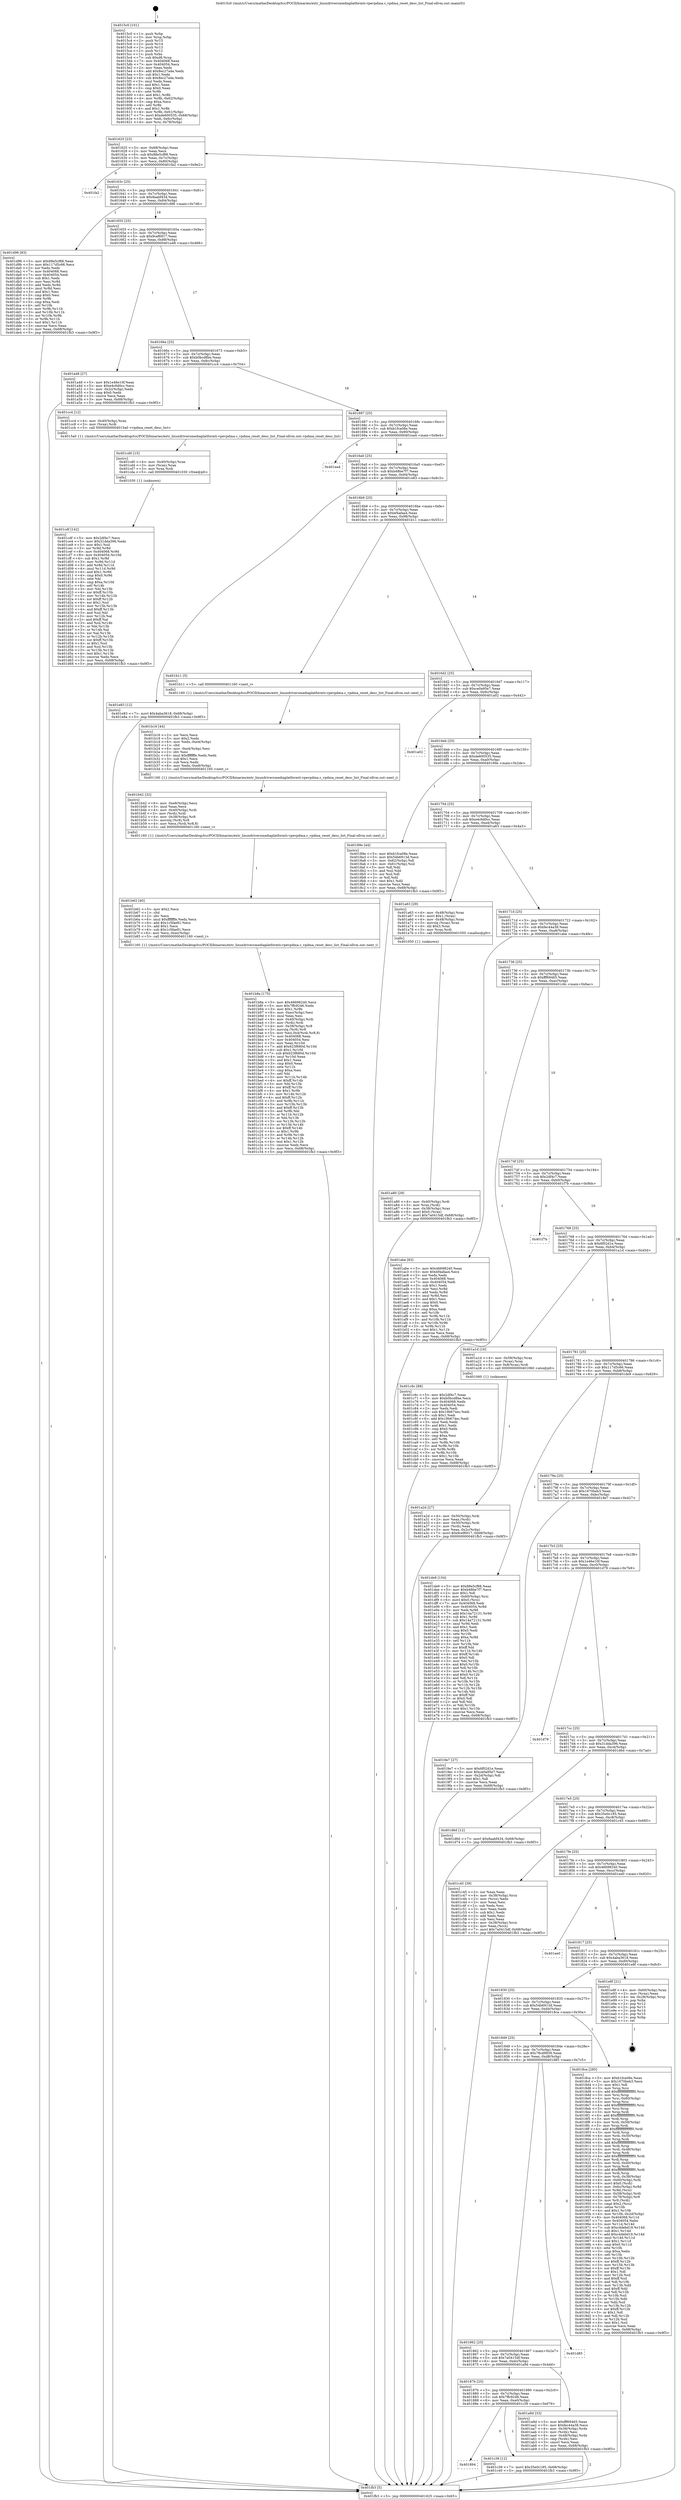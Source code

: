 digraph "0x4015c0" {
  label = "0x4015c0 (/mnt/c/Users/mathe/Desktop/tcc/POCII/binaries/extr_linuxdriversmediaplatformti-vpevpdma.c_vpdma_reset_desc_list_Final-ollvm.out::main(0))"
  labelloc = "t"
  node[shape=record]

  Entry [label="",width=0.3,height=0.3,shape=circle,fillcolor=black,style=filled]
  "0x401625" [label="{
     0x401625 [23]\l
     | [instrs]\l
     &nbsp;&nbsp;0x401625 \<+3\>: mov -0x68(%rbp),%eax\l
     &nbsp;&nbsp;0x401628 \<+2\>: mov %eax,%ecx\l
     &nbsp;&nbsp;0x40162a \<+6\>: sub $0x88e5cf88,%ecx\l
     &nbsp;&nbsp;0x401630 \<+3\>: mov %eax,-0x7c(%rbp)\l
     &nbsp;&nbsp;0x401633 \<+3\>: mov %ecx,-0x80(%rbp)\l
     &nbsp;&nbsp;0x401636 \<+6\>: je 0000000000401fa2 \<main+0x9e2\>\l
  }"]
  "0x401fa2" [label="{
     0x401fa2\l
  }", style=dashed]
  "0x40163c" [label="{
     0x40163c [25]\l
     | [instrs]\l
     &nbsp;&nbsp;0x40163c \<+5\>: jmp 0000000000401641 \<main+0x81\>\l
     &nbsp;&nbsp;0x401641 \<+3\>: mov -0x7c(%rbp),%eax\l
     &nbsp;&nbsp;0x401644 \<+5\>: sub $0x8aabf434,%eax\l
     &nbsp;&nbsp;0x401649 \<+6\>: mov %eax,-0x84(%rbp)\l
     &nbsp;&nbsp;0x40164f \<+6\>: je 0000000000401d96 \<main+0x7d6\>\l
  }"]
  Exit [label="",width=0.3,height=0.3,shape=circle,fillcolor=black,style=filled,peripheries=2]
  "0x401d96" [label="{
     0x401d96 [83]\l
     | [instrs]\l
     &nbsp;&nbsp;0x401d96 \<+5\>: mov $0x88e5cf88,%eax\l
     &nbsp;&nbsp;0x401d9b \<+5\>: mov $0x117d5c66,%ecx\l
     &nbsp;&nbsp;0x401da0 \<+2\>: xor %edx,%edx\l
     &nbsp;&nbsp;0x401da2 \<+7\>: mov 0x404068,%esi\l
     &nbsp;&nbsp;0x401da9 \<+7\>: mov 0x404054,%edi\l
     &nbsp;&nbsp;0x401db0 \<+3\>: sub $0x1,%edx\l
     &nbsp;&nbsp;0x401db3 \<+3\>: mov %esi,%r8d\l
     &nbsp;&nbsp;0x401db6 \<+3\>: add %edx,%r8d\l
     &nbsp;&nbsp;0x401db9 \<+4\>: imul %r8d,%esi\l
     &nbsp;&nbsp;0x401dbd \<+3\>: and $0x1,%esi\l
     &nbsp;&nbsp;0x401dc0 \<+3\>: cmp $0x0,%esi\l
     &nbsp;&nbsp;0x401dc3 \<+4\>: sete %r9b\l
     &nbsp;&nbsp;0x401dc7 \<+3\>: cmp $0xa,%edi\l
     &nbsp;&nbsp;0x401dca \<+4\>: setl %r10b\l
     &nbsp;&nbsp;0x401dce \<+3\>: mov %r9b,%r11b\l
     &nbsp;&nbsp;0x401dd1 \<+3\>: and %r10b,%r11b\l
     &nbsp;&nbsp;0x401dd4 \<+3\>: xor %r10b,%r9b\l
     &nbsp;&nbsp;0x401dd7 \<+3\>: or %r9b,%r11b\l
     &nbsp;&nbsp;0x401dda \<+4\>: test $0x1,%r11b\l
     &nbsp;&nbsp;0x401dde \<+3\>: cmovne %ecx,%eax\l
     &nbsp;&nbsp;0x401de1 \<+3\>: mov %eax,-0x68(%rbp)\l
     &nbsp;&nbsp;0x401de4 \<+5\>: jmp 0000000000401fb3 \<main+0x9f3\>\l
  }"]
  "0x401655" [label="{
     0x401655 [25]\l
     | [instrs]\l
     &nbsp;&nbsp;0x401655 \<+5\>: jmp 000000000040165a \<main+0x9a\>\l
     &nbsp;&nbsp;0x40165a \<+3\>: mov -0x7c(%rbp),%eax\l
     &nbsp;&nbsp;0x40165d \<+5\>: sub $0x9cef6917,%eax\l
     &nbsp;&nbsp;0x401662 \<+6\>: mov %eax,-0x88(%rbp)\l
     &nbsp;&nbsp;0x401668 \<+6\>: je 0000000000401a48 \<main+0x488\>\l
  }"]
  "0x401cdf" [label="{
     0x401cdf [142]\l
     | [instrs]\l
     &nbsp;&nbsp;0x401cdf \<+5\>: mov $0x2df4c7,%ecx\l
     &nbsp;&nbsp;0x401ce4 \<+5\>: mov $0x31dda396,%edx\l
     &nbsp;&nbsp;0x401ce9 \<+3\>: mov $0x1,%sil\l
     &nbsp;&nbsp;0x401cec \<+3\>: xor %r8d,%r8d\l
     &nbsp;&nbsp;0x401cef \<+8\>: mov 0x404068,%r9d\l
     &nbsp;&nbsp;0x401cf7 \<+8\>: mov 0x404054,%r10d\l
     &nbsp;&nbsp;0x401cff \<+4\>: sub $0x1,%r8d\l
     &nbsp;&nbsp;0x401d03 \<+3\>: mov %r9d,%r11d\l
     &nbsp;&nbsp;0x401d06 \<+3\>: add %r8d,%r11d\l
     &nbsp;&nbsp;0x401d09 \<+4\>: imul %r11d,%r9d\l
     &nbsp;&nbsp;0x401d0d \<+4\>: and $0x1,%r9d\l
     &nbsp;&nbsp;0x401d11 \<+4\>: cmp $0x0,%r9d\l
     &nbsp;&nbsp;0x401d15 \<+3\>: sete %bl\l
     &nbsp;&nbsp;0x401d18 \<+4\>: cmp $0xa,%r10d\l
     &nbsp;&nbsp;0x401d1c \<+4\>: setl %r14b\l
     &nbsp;&nbsp;0x401d20 \<+3\>: mov %bl,%r15b\l
     &nbsp;&nbsp;0x401d23 \<+4\>: xor $0xff,%r15b\l
     &nbsp;&nbsp;0x401d27 \<+3\>: mov %r14b,%r12b\l
     &nbsp;&nbsp;0x401d2a \<+4\>: xor $0xff,%r12b\l
     &nbsp;&nbsp;0x401d2e \<+4\>: xor $0x1,%sil\l
     &nbsp;&nbsp;0x401d32 \<+3\>: mov %r15b,%r13b\l
     &nbsp;&nbsp;0x401d35 \<+4\>: and $0xff,%r13b\l
     &nbsp;&nbsp;0x401d39 \<+3\>: and %sil,%bl\l
     &nbsp;&nbsp;0x401d3c \<+3\>: mov %r12b,%al\l
     &nbsp;&nbsp;0x401d3f \<+2\>: and $0xff,%al\l
     &nbsp;&nbsp;0x401d41 \<+3\>: and %sil,%r14b\l
     &nbsp;&nbsp;0x401d44 \<+3\>: or %bl,%r13b\l
     &nbsp;&nbsp;0x401d47 \<+3\>: or %r14b,%al\l
     &nbsp;&nbsp;0x401d4a \<+3\>: xor %al,%r13b\l
     &nbsp;&nbsp;0x401d4d \<+3\>: or %r12b,%r15b\l
     &nbsp;&nbsp;0x401d50 \<+4\>: xor $0xff,%r15b\l
     &nbsp;&nbsp;0x401d54 \<+4\>: or $0x1,%sil\l
     &nbsp;&nbsp;0x401d58 \<+3\>: and %sil,%r15b\l
     &nbsp;&nbsp;0x401d5b \<+3\>: or %r15b,%r13b\l
     &nbsp;&nbsp;0x401d5e \<+4\>: test $0x1,%r13b\l
     &nbsp;&nbsp;0x401d62 \<+3\>: cmovne %edx,%ecx\l
     &nbsp;&nbsp;0x401d65 \<+3\>: mov %ecx,-0x68(%rbp)\l
     &nbsp;&nbsp;0x401d68 \<+5\>: jmp 0000000000401fb3 \<main+0x9f3\>\l
  }"]
  "0x401a48" [label="{
     0x401a48 [27]\l
     | [instrs]\l
     &nbsp;&nbsp;0x401a48 \<+5\>: mov $0x1e46e10f,%eax\l
     &nbsp;&nbsp;0x401a4d \<+5\>: mov $0xe4c6d0cc,%ecx\l
     &nbsp;&nbsp;0x401a52 \<+3\>: mov -0x2c(%rbp),%edx\l
     &nbsp;&nbsp;0x401a55 \<+3\>: cmp $0x0,%edx\l
     &nbsp;&nbsp;0x401a58 \<+3\>: cmove %ecx,%eax\l
     &nbsp;&nbsp;0x401a5b \<+3\>: mov %eax,-0x68(%rbp)\l
     &nbsp;&nbsp;0x401a5e \<+5\>: jmp 0000000000401fb3 \<main+0x9f3\>\l
  }"]
  "0x40166e" [label="{
     0x40166e [25]\l
     | [instrs]\l
     &nbsp;&nbsp;0x40166e \<+5\>: jmp 0000000000401673 \<main+0xb3\>\l
     &nbsp;&nbsp;0x401673 \<+3\>: mov -0x7c(%rbp),%eax\l
     &nbsp;&nbsp;0x401676 \<+5\>: sub $0xb0bcd8be,%eax\l
     &nbsp;&nbsp;0x40167b \<+6\>: mov %eax,-0x8c(%rbp)\l
     &nbsp;&nbsp;0x401681 \<+6\>: je 0000000000401cc4 \<main+0x704\>\l
  }"]
  "0x401cd0" [label="{
     0x401cd0 [15]\l
     | [instrs]\l
     &nbsp;&nbsp;0x401cd0 \<+4\>: mov -0x40(%rbp),%rax\l
     &nbsp;&nbsp;0x401cd4 \<+3\>: mov (%rax),%rax\l
     &nbsp;&nbsp;0x401cd7 \<+3\>: mov %rax,%rdi\l
     &nbsp;&nbsp;0x401cda \<+5\>: call 0000000000401030 \<free@plt\>\l
     | [calls]\l
     &nbsp;&nbsp;0x401030 \{1\} (unknown)\l
  }"]
  "0x401cc4" [label="{
     0x401cc4 [12]\l
     | [instrs]\l
     &nbsp;&nbsp;0x401cc4 \<+4\>: mov -0x40(%rbp),%rax\l
     &nbsp;&nbsp;0x401cc8 \<+3\>: mov (%rax),%rdi\l
     &nbsp;&nbsp;0x401ccb \<+5\>: call 00000000004015a0 \<vpdma_reset_desc_list\>\l
     | [calls]\l
     &nbsp;&nbsp;0x4015a0 \{1\} (/mnt/c/Users/mathe/Desktop/tcc/POCII/binaries/extr_linuxdriversmediaplatformti-vpevpdma.c_vpdma_reset_desc_list_Final-ollvm.out::vpdma_reset_desc_list)\l
  }"]
  "0x401687" [label="{
     0x401687 [25]\l
     | [instrs]\l
     &nbsp;&nbsp;0x401687 \<+5\>: jmp 000000000040168c \<main+0xcc\>\l
     &nbsp;&nbsp;0x40168c \<+3\>: mov -0x7c(%rbp),%eax\l
     &nbsp;&nbsp;0x40168f \<+5\>: sub $0xb1fca08e,%eax\l
     &nbsp;&nbsp;0x401694 \<+6\>: mov %eax,-0x90(%rbp)\l
     &nbsp;&nbsp;0x40169a \<+6\>: je 0000000000401ea4 \<main+0x8e4\>\l
  }"]
  "0x401894" [label="{
     0x401894\l
  }", style=dashed]
  "0x401ea4" [label="{
     0x401ea4\l
  }", style=dashed]
  "0x4016a0" [label="{
     0x4016a0 [25]\l
     | [instrs]\l
     &nbsp;&nbsp;0x4016a0 \<+5\>: jmp 00000000004016a5 \<main+0xe5\>\l
     &nbsp;&nbsp;0x4016a5 \<+3\>: mov -0x7c(%rbp),%eax\l
     &nbsp;&nbsp;0x4016a8 \<+5\>: sub $0xb48be7f7,%eax\l
     &nbsp;&nbsp;0x4016ad \<+6\>: mov %eax,-0x94(%rbp)\l
     &nbsp;&nbsp;0x4016b3 \<+6\>: je 0000000000401e83 \<main+0x8c3\>\l
  }"]
  "0x401c39" [label="{
     0x401c39 [12]\l
     | [instrs]\l
     &nbsp;&nbsp;0x401c39 \<+7\>: movl $0x35e0c185,-0x68(%rbp)\l
     &nbsp;&nbsp;0x401c40 \<+5\>: jmp 0000000000401fb3 \<main+0x9f3\>\l
  }"]
  "0x401e83" [label="{
     0x401e83 [12]\l
     | [instrs]\l
     &nbsp;&nbsp;0x401e83 \<+7\>: movl $0x4aba3618,-0x68(%rbp)\l
     &nbsp;&nbsp;0x401e8a \<+5\>: jmp 0000000000401fb3 \<main+0x9f3\>\l
  }"]
  "0x4016b9" [label="{
     0x4016b9 [25]\l
     | [instrs]\l
     &nbsp;&nbsp;0x4016b9 \<+5\>: jmp 00000000004016be \<main+0xfe\>\l
     &nbsp;&nbsp;0x4016be \<+3\>: mov -0x7c(%rbp),%eax\l
     &nbsp;&nbsp;0x4016c1 \<+5\>: sub $0xbf4afaa4,%eax\l
     &nbsp;&nbsp;0x4016c6 \<+6\>: mov %eax,-0x98(%rbp)\l
     &nbsp;&nbsp;0x4016cc \<+6\>: je 0000000000401b11 \<main+0x551\>\l
  }"]
  "0x401b8a" [label="{
     0x401b8a [175]\l
     | [instrs]\l
     &nbsp;&nbsp;0x401b8a \<+5\>: mov $0x46698240,%ecx\l
     &nbsp;&nbsp;0x401b8f \<+5\>: mov $0x7ffc9246,%edx\l
     &nbsp;&nbsp;0x401b94 \<+3\>: mov $0x1,%r9b\l
     &nbsp;&nbsp;0x401b97 \<+6\>: mov -0xec(%rbp),%esi\l
     &nbsp;&nbsp;0x401b9d \<+3\>: imul %eax,%esi\l
     &nbsp;&nbsp;0x401ba0 \<+4\>: mov -0x40(%rbp),%rdi\l
     &nbsp;&nbsp;0x401ba4 \<+3\>: mov (%rdi),%rdi\l
     &nbsp;&nbsp;0x401ba7 \<+4\>: mov -0x38(%rbp),%r8\l
     &nbsp;&nbsp;0x401bab \<+3\>: movslq (%r8),%r8\l
     &nbsp;&nbsp;0x401bae \<+5\>: mov %esi,0x4(%rdi,%r8,8)\l
     &nbsp;&nbsp;0x401bb3 \<+7\>: mov 0x404068,%eax\l
     &nbsp;&nbsp;0x401bba \<+7\>: mov 0x404054,%esi\l
     &nbsp;&nbsp;0x401bc1 \<+3\>: mov %eax,%r10d\l
     &nbsp;&nbsp;0x401bc4 \<+7\>: add $0x623f680d,%r10d\l
     &nbsp;&nbsp;0x401bcb \<+4\>: sub $0x1,%r10d\l
     &nbsp;&nbsp;0x401bcf \<+7\>: sub $0x623f680d,%r10d\l
     &nbsp;&nbsp;0x401bd6 \<+4\>: imul %r10d,%eax\l
     &nbsp;&nbsp;0x401bda \<+3\>: and $0x1,%eax\l
     &nbsp;&nbsp;0x401bdd \<+3\>: cmp $0x0,%eax\l
     &nbsp;&nbsp;0x401be0 \<+4\>: sete %r11b\l
     &nbsp;&nbsp;0x401be4 \<+3\>: cmp $0xa,%esi\l
     &nbsp;&nbsp;0x401be7 \<+3\>: setl %bl\l
     &nbsp;&nbsp;0x401bea \<+3\>: mov %r11b,%r14b\l
     &nbsp;&nbsp;0x401bed \<+4\>: xor $0xff,%r14b\l
     &nbsp;&nbsp;0x401bf1 \<+3\>: mov %bl,%r15b\l
     &nbsp;&nbsp;0x401bf4 \<+4\>: xor $0xff,%r15b\l
     &nbsp;&nbsp;0x401bf8 \<+4\>: xor $0x1,%r9b\l
     &nbsp;&nbsp;0x401bfc \<+3\>: mov %r14b,%r12b\l
     &nbsp;&nbsp;0x401bff \<+4\>: and $0xff,%r12b\l
     &nbsp;&nbsp;0x401c03 \<+3\>: and %r9b,%r11b\l
     &nbsp;&nbsp;0x401c06 \<+3\>: mov %r15b,%r13b\l
     &nbsp;&nbsp;0x401c09 \<+4\>: and $0xff,%r13b\l
     &nbsp;&nbsp;0x401c0d \<+3\>: and %r9b,%bl\l
     &nbsp;&nbsp;0x401c10 \<+3\>: or %r11b,%r12b\l
     &nbsp;&nbsp;0x401c13 \<+3\>: or %bl,%r13b\l
     &nbsp;&nbsp;0x401c16 \<+3\>: xor %r13b,%r12b\l
     &nbsp;&nbsp;0x401c19 \<+3\>: or %r15b,%r14b\l
     &nbsp;&nbsp;0x401c1c \<+4\>: xor $0xff,%r14b\l
     &nbsp;&nbsp;0x401c20 \<+4\>: or $0x1,%r9b\l
     &nbsp;&nbsp;0x401c24 \<+3\>: and %r9b,%r14b\l
     &nbsp;&nbsp;0x401c27 \<+3\>: or %r14b,%r12b\l
     &nbsp;&nbsp;0x401c2a \<+4\>: test $0x1,%r12b\l
     &nbsp;&nbsp;0x401c2e \<+3\>: cmovne %edx,%ecx\l
     &nbsp;&nbsp;0x401c31 \<+3\>: mov %ecx,-0x68(%rbp)\l
     &nbsp;&nbsp;0x401c34 \<+5\>: jmp 0000000000401fb3 \<main+0x9f3\>\l
  }"]
  "0x401b11" [label="{
     0x401b11 [5]\l
     | [instrs]\l
     &nbsp;&nbsp;0x401b11 \<+5\>: call 0000000000401160 \<next_i\>\l
     | [calls]\l
     &nbsp;&nbsp;0x401160 \{1\} (/mnt/c/Users/mathe/Desktop/tcc/POCII/binaries/extr_linuxdriversmediaplatformti-vpevpdma.c_vpdma_reset_desc_list_Final-ollvm.out::next_i)\l
  }"]
  "0x4016d2" [label="{
     0x4016d2 [25]\l
     | [instrs]\l
     &nbsp;&nbsp;0x4016d2 \<+5\>: jmp 00000000004016d7 \<main+0x117\>\l
     &nbsp;&nbsp;0x4016d7 \<+3\>: mov -0x7c(%rbp),%eax\l
     &nbsp;&nbsp;0x4016da \<+5\>: sub $0xce0a95e7,%eax\l
     &nbsp;&nbsp;0x4016df \<+6\>: mov %eax,-0x9c(%rbp)\l
     &nbsp;&nbsp;0x4016e5 \<+6\>: je 0000000000401a02 \<main+0x442\>\l
  }"]
  "0x401b62" [label="{
     0x401b62 [40]\l
     | [instrs]\l
     &nbsp;&nbsp;0x401b62 \<+5\>: mov $0x2,%ecx\l
     &nbsp;&nbsp;0x401b67 \<+1\>: cltd\l
     &nbsp;&nbsp;0x401b68 \<+2\>: idiv %ecx\l
     &nbsp;&nbsp;0x401b6a \<+6\>: imul $0xfffffffe,%edx,%ecx\l
     &nbsp;&nbsp;0x401b70 \<+6\>: add $0x1c5fae81,%ecx\l
     &nbsp;&nbsp;0x401b76 \<+3\>: add $0x1,%ecx\l
     &nbsp;&nbsp;0x401b79 \<+6\>: sub $0x1c5fae81,%ecx\l
     &nbsp;&nbsp;0x401b7f \<+6\>: mov %ecx,-0xec(%rbp)\l
     &nbsp;&nbsp;0x401b85 \<+5\>: call 0000000000401160 \<next_i\>\l
     | [calls]\l
     &nbsp;&nbsp;0x401160 \{1\} (/mnt/c/Users/mathe/Desktop/tcc/POCII/binaries/extr_linuxdriversmediaplatformti-vpevpdma.c_vpdma_reset_desc_list_Final-ollvm.out::next_i)\l
  }"]
  "0x401a02" [label="{
     0x401a02\l
  }", style=dashed]
  "0x4016eb" [label="{
     0x4016eb [25]\l
     | [instrs]\l
     &nbsp;&nbsp;0x4016eb \<+5\>: jmp 00000000004016f0 \<main+0x130\>\l
     &nbsp;&nbsp;0x4016f0 \<+3\>: mov -0x7c(%rbp),%eax\l
     &nbsp;&nbsp;0x4016f3 \<+5\>: sub $0xde600535,%eax\l
     &nbsp;&nbsp;0x4016f8 \<+6\>: mov %eax,-0xa0(%rbp)\l
     &nbsp;&nbsp;0x4016fe \<+6\>: je 000000000040189e \<main+0x2de\>\l
  }"]
  "0x401b42" [label="{
     0x401b42 [32]\l
     | [instrs]\l
     &nbsp;&nbsp;0x401b42 \<+6\>: mov -0xe8(%rbp),%ecx\l
     &nbsp;&nbsp;0x401b48 \<+3\>: imul %eax,%ecx\l
     &nbsp;&nbsp;0x401b4b \<+4\>: mov -0x40(%rbp),%rdi\l
     &nbsp;&nbsp;0x401b4f \<+3\>: mov (%rdi),%rdi\l
     &nbsp;&nbsp;0x401b52 \<+4\>: mov -0x38(%rbp),%r8\l
     &nbsp;&nbsp;0x401b56 \<+3\>: movslq (%r8),%r8\l
     &nbsp;&nbsp;0x401b59 \<+4\>: mov %ecx,(%rdi,%r8,8)\l
     &nbsp;&nbsp;0x401b5d \<+5\>: call 0000000000401160 \<next_i\>\l
     | [calls]\l
     &nbsp;&nbsp;0x401160 \{1\} (/mnt/c/Users/mathe/Desktop/tcc/POCII/binaries/extr_linuxdriversmediaplatformti-vpevpdma.c_vpdma_reset_desc_list_Final-ollvm.out::next_i)\l
  }"]
  "0x40189e" [label="{
     0x40189e [44]\l
     | [instrs]\l
     &nbsp;&nbsp;0x40189e \<+5\>: mov $0xb1fca08e,%eax\l
     &nbsp;&nbsp;0x4018a3 \<+5\>: mov $0x54b6913d,%ecx\l
     &nbsp;&nbsp;0x4018a8 \<+3\>: mov -0x62(%rbp),%dl\l
     &nbsp;&nbsp;0x4018ab \<+4\>: mov -0x61(%rbp),%sil\l
     &nbsp;&nbsp;0x4018af \<+3\>: mov %dl,%dil\l
     &nbsp;&nbsp;0x4018b2 \<+3\>: and %sil,%dil\l
     &nbsp;&nbsp;0x4018b5 \<+3\>: xor %sil,%dl\l
     &nbsp;&nbsp;0x4018b8 \<+3\>: or %dl,%dil\l
     &nbsp;&nbsp;0x4018bb \<+4\>: test $0x1,%dil\l
     &nbsp;&nbsp;0x4018bf \<+3\>: cmovne %ecx,%eax\l
     &nbsp;&nbsp;0x4018c2 \<+3\>: mov %eax,-0x68(%rbp)\l
     &nbsp;&nbsp;0x4018c5 \<+5\>: jmp 0000000000401fb3 \<main+0x9f3\>\l
  }"]
  "0x401704" [label="{
     0x401704 [25]\l
     | [instrs]\l
     &nbsp;&nbsp;0x401704 \<+5\>: jmp 0000000000401709 \<main+0x149\>\l
     &nbsp;&nbsp;0x401709 \<+3\>: mov -0x7c(%rbp),%eax\l
     &nbsp;&nbsp;0x40170c \<+5\>: sub $0xe4c6d0cc,%eax\l
     &nbsp;&nbsp;0x401711 \<+6\>: mov %eax,-0xa4(%rbp)\l
     &nbsp;&nbsp;0x401717 \<+6\>: je 0000000000401a63 \<main+0x4a3\>\l
  }"]
  "0x401fb3" [label="{
     0x401fb3 [5]\l
     | [instrs]\l
     &nbsp;&nbsp;0x401fb3 \<+5\>: jmp 0000000000401625 \<main+0x65\>\l
  }"]
  "0x4015c0" [label="{
     0x4015c0 [101]\l
     | [instrs]\l
     &nbsp;&nbsp;0x4015c0 \<+1\>: push %rbp\l
     &nbsp;&nbsp;0x4015c1 \<+3\>: mov %rsp,%rbp\l
     &nbsp;&nbsp;0x4015c4 \<+2\>: push %r15\l
     &nbsp;&nbsp;0x4015c6 \<+2\>: push %r14\l
     &nbsp;&nbsp;0x4015c8 \<+2\>: push %r13\l
     &nbsp;&nbsp;0x4015ca \<+2\>: push %r12\l
     &nbsp;&nbsp;0x4015cc \<+1\>: push %rbx\l
     &nbsp;&nbsp;0x4015cd \<+7\>: sub $0xd8,%rsp\l
     &nbsp;&nbsp;0x4015d4 \<+7\>: mov 0x404068,%eax\l
     &nbsp;&nbsp;0x4015db \<+7\>: mov 0x404054,%ecx\l
     &nbsp;&nbsp;0x4015e2 \<+2\>: mov %eax,%edx\l
     &nbsp;&nbsp;0x4015e4 \<+6\>: add $0x8ec27a4e,%edx\l
     &nbsp;&nbsp;0x4015ea \<+3\>: sub $0x1,%edx\l
     &nbsp;&nbsp;0x4015ed \<+6\>: sub $0x8ec27a4e,%edx\l
     &nbsp;&nbsp;0x4015f3 \<+3\>: imul %edx,%eax\l
     &nbsp;&nbsp;0x4015f6 \<+3\>: and $0x1,%eax\l
     &nbsp;&nbsp;0x4015f9 \<+3\>: cmp $0x0,%eax\l
     &nbsp;&nbsp;0x4015fc \<+4\>: sete %r8b\l
     &nbsp;&nbsp;0x401600 \<+4\>: and $0x1,%r8b\l
     &nbsp;&nbsp;0x401604 \<+4\>: mov %r8b,-0x62(%rbp)\l
     &nbsp;&nbsp;0x401608 \<+3\>: cmp $0xa,%ecx\l
     &nbsp;&nbsp;0x40160b \<+4\>: setl %r8b\l
     &nbsp;&nbsp;0x40160f \<+4\>: and $0x1,%r8b\l
     &nbsp;&nbsp;0x401613 \<+4\>: mov %r8b,-0x61(%rbp)\l
     &nbsp;&nbsp;0x401617 \<+7\>: movl $0xde600535,-0x68(%rbp)\l
     &nbsp;&nbsp;0x40161e \<+3\>: mov %edi,-0x6c(%rbp)\l
     &nbsp;&nbsp;0x401621 \<+4\>: mov %rsi,-0x78(%rbp)\l
  }"]
  "0x401b16" [label="{
     0x401b16 [44]\l
     | [instrs]\l
     &nbsp;&nbsp;0x401b16 \<+2\>: xor %ecx,%ecx\l
     &nbsp;&nbsp;0x401b18 \<+5\>: mov $0x2,%edx\l
     &nbsp;&nbsp;0x401b1d \<+6\>: mov %edx,-0xe4(%rbp)\l
     &nbsp;&nbsp;0x401b23 \<+1\>: cltd\l
     &nbsp;&nbsp;0x401b24 \<+6\>: mov -0xe4(%rbp),%esi\l
     &nbsp;&nbsp;0x401b2a \<+2\>: idiv %esi\l
     &nbsp;&nbsp;0x401b2c \<+6\>: imul $0xfffffffe,%edx,%edx\l
     &nbsp;&nbsp;0x401b32 \<+3\>: sub $0x1,%ecx\l
     &nbsp;&nbsp;0x401b35 \<+2\>: sub %ecx,%edx\l
     &nbsp;&nbsp;0x401b37 \<+6\>: mov %edx,-0xe8(%rbp)\l
     &nbsp;&nbsp;0x401b3d \<+5\>: call 0000000000401160 \<next_i\>\l
     | [calls]\l
     &nbsp;&nbsp;0x401160 \{1\} (/mnt/c/Users/mathe/Desktop/tcc/POCII/binaries/extr_linuxdriversmediaplatformti-vpevpdma.c_vpdma_reset_desc_list_Final-ollvm.out::next_i)\l
  }"]
  "0x401a63" [label="{
     0x401a63 [29]\l
     | [instrs]\l
     &nbsp;&nbsp;0x401a63 \<+4\>: mov -0x48(%rbp),%rax\l
     &nbsp;&nbsp;0x401a67 \<+6\>: movl $0x1,(%rax)\l
     &nbsp;&nbsp;0x401a6d \<+4\>: mov -0x48(%rbp),%rax\l
     &nbsp;&nbsp;0x401a71 \<+3\>: movslq (%rax),%rax\l
     &nbsp;&nbsp;0x401a74 \<+4\>: shl $0x3,%rax\l
     &nbsp;&nbsp;0x401a78 \<+3\>: mov %rax,%rdi\l
     &nbsp;&nbsp;0x401a7b \<+5\>: call 0000000000401050 \<malloc@plt\>\l
     | [calls]\l
     &nbsp;&nbsp;0x401050 \{1\} (unknown)\l
  }"]
  "0x40171d" [label="{
     0x40171d [25]\l
     | [instrs]\l
     &nbsp;&nbsp;0x40171d \<+5\>: jmp 0000000000401722 \<main+0x162\>\l
     &nbsp;&nbsp;0x401722 \<+3\>: mov -0x7c(%rbp),%eax\l
     &nbsp;&nbsp;0x401725 \<+5\>: sub $0xfec44a38,%eax\l
     &nbsp;&nbsp;0x40172a \<+6\>: mov %eax,-0xa8(%rbp)\l
     &nbsp;&nbsp;0x401730 \<+6\>: je 0000000000401abe \<main+0x4fe\>\l
  }"]
  "0x40187b" [label="{
     0x40187b [25]\l
     | [instrs]\l
     &nbsp;&nbsp;0x40187b \<+5\>: jmp 0000000000401880 \<main+0x2c0\>\l
     &nbsp;&nbsp;0x401880 \<+3\>: mov -0x7c(%rbp),%eax\l
     &nbsp;&nbsp;0x401883 \<+5\>: sub $0x7ffc9246,%eax\l
     &nbsp;&nbsp;0x401888 \<+6\>: mov %eax,-0xe0(%rbp)\l
     &nbsp;&nbsp;0x40188e \<+6\>: je 0000000000401c39 \<main+0x679\>\l
  }"]
  "0x401abe" [label="{
     0x401abe [83]\l
     | [instrs]\l
     &nbsp;&nbsp;0x401abe \<+5\>: mov $0x46698240,%eax\l
     &nbsp;&nbsp;0x401ac3 \<+5\>: mov $0xbf4afaa4,%ecx\l
     &nbsp;&nbsp;0x401ac8 \<+2\>: xor %edx,%edx\l
     &nbsp;&nbsp;0x401aca \<+7\>: mov 0x404068,%esi\l
     &nbsp;&nbsp;0x401ad1 \<+7\>: mov 0x404054,%edi\l
     &nbsp;&nbsp;0x401ad8 \<+3\>: sub $0x1,%edx\l
     &nbsp;&nbsp;0x401adb \<+3\>: mov %esi,%r8d\l
     &nbsp;&nbsp;0x401ade \<+3\>: add %edx,%r8d\l
     &nbsp;&nbsp;0x401ae1 \<+4\>: imul %r8d,%esi\l
     &nbsp;&nbsp;0x401ae5 \<+3\>: and $0x1,%esi\l
     &nbsp;&nbsp;0x401ae8 \<+3\>: cmp $0x0,%esi\l
     &nbsp;&nbsp;0x401aeb \<+4\>: sete %r9b\l
     &nbsp;&nbsp;0x401aef \<+3\>: cmp $0xa,%edi\l
     &nbsp;&nbsp;0x401af2 \<+4\>: setl %r10b\l
     &nbsp;&nbsp;0x401af6 \<+3\>: mov %r9b,%r11b\l
     &nbsp;&nbsp;0x401af9 \<+3\>: and %r10b,%r11b\l
     &nbsp;&nbsp;0x401afc \<+3\>: xor %r10b,%r9b\l
     &nbsp;&nbsp;0x401aff \<+3\>: or %r9b,%r11b\l
     &nbsp;&nbsp;0x401b02 \<+4\>: test $0x1,%r11b\l
     &nbsp;&nbsp;0x401b06 \<+3\>: cmovne %ecx,%eax\l
     &nbsp;&nbsp;0x401b09 \<+3\>: mov %eax,-0x68(%rbp)\l
     &nbsp;&nbsp;0x401b0c \<+5\>: jmp 0000000000401fb3 \<main+0x9f3\>\l
  }"]
  "0x401736" [label="{
     0x401736 [25]\l
     | [instrs]\l
     &nbsp;&nbsp;0x401736 \<+5\>: jmp 000000000040173b \<main+0x17b\>\l
     &nbsp;&nbsp;0x40173b \<+3\>: mov -0x7c(%rbp),%eax\l
     &nbsp;&nbsp;0x40173e \<+5\>: sub $0xfff69465,%eax\l
     &nbsp;&nbsp;0x401743 \<+6\>: mov %eax,-0xac(%rbp)\l
     &nbsp;&nbsp;0x401749 \<+6\>: je 0000000000401c6c \<main+0x6ac\>\l
  }"]
  "0x401a9d" [label="{
     0x401a9d [33]\l
     | [instrs]\l
     &nbsp;&nbsp;0x401a9d \<+5\>: mov $0xfff69465,%eax\l
     &nbsp;&nbsp;0x401aa2 \<+5\>: mov $0xfec44a38,%ecx\l
     &nbsp;&nbsp;0x401aa7 \<+4\>: mov -0x38(%rbp),%rdx\l
     &nbsp;&nbsp;0x401aab \<+2\>: mov (%rdx),%esi\l
     &nbsp;&nbsp;0x401aad \<+4\>: mov -0x48(%rbp),%rdx\l
     &nbsp;&nbsp;0x401ab1 \<+2\>: cmp (%rdx),%esi\l
     &nbsp;&nbsp;0x401ab3 \<+3\>: cmovl %ecx,%eax\l
     &nbsp;&nbsp;0x401ab6 \<+3\>: mov %eax,-0x68(%rbp)\l
     &nbsp;&nbsp;0x401ab9 \<+5\>: jmp 0000000000401fb3 \<main+0x9f3\>\l
  }"]
  "0x401c6c" [label="{
     0x401c6c [88]\l
     | [instrs]\l
     &nbsp;&nbsp;0x401c6c \<+5\>: mov $0x2df4c7,%eax\l
     &nbsp;&nbsp;0x401c71 \<+5\>: mov $0xb0bcd8be,%ecx\l
     &nbsp;&nbsp;0x401c76 \<+7\>: mov 0x404068,%edx\l
     &nbsp;&nbsp;0x401c7d \<+7\>: mov 0x404054,%esi\l
     &nbsp;&nbsp;0x401c84 \<+2\>: mov %edx,%edi\l
     &nbsp;&nbsp;0x401c86 \<+6\>: sub $0x19b674ec,%edi\l
     &nbsp;&nbsp;0x401c8c \<+3\>: sub $0x1,%edi\l
     &nbsp;&nbsp;0x401c8f \<+6\>: add $0x19b674ec,%edi\l
     &nbsp;&nbsp;0x401c95 \<+3\>: imul %edi,%edx\l
     &nbsp;&nbsp;0x401c98 \<+3\>: and $0x1,%edx\l
     &nbsp;&nbsp;0x401c9b \<+3\>: cmp $0x0,%edx\l
     &nbsp;&nbsp;0x401c9e \<+4\>: sete %r8b\l
     &nbsp;&nbsp;0x401ca2 \<+3\>: cmp $0xa,%esi\l
     &nbsp;&nbsp;0x401ca5 \<+4\>: setl %r9b\l
     &nbsp;&nbsp;0x401ca9 \<+3\>: mov %r8b,%r10b\l
     &nbsp;&nbsp;0x401cac \<+3\>: and %r9b,%r10b\l
     &nbsp;&nbsp;0x401caf \<+3\>: xor %r9b,%r8b\l
     &nbsp;&nbsp;0x401cb2 \<+3\>: or %r8b,%r10b\l
     &nbsp;&nbsp;0x401cb5 \<+4\>: test $0x1,%r10b\l
     &nbsp;&nbsp;0x401cb9 \<+3\>: cmovne %ecx,%eax\l
     &nbsp;&nbsp;0x401cbc \<+3\>: mov %eax,-0x68(%rbp)\l
     &nbsp;&nbsp;0x401cbf \<+5\>: jmp 0000000000401fb3 \<main+0x9f3\>\l
  }"]
  "0x40174f" [label="{
     0x40174f [25]\l
     | [instrs]\l
     &nbsp;&nbsp;0x40174f \<+5\>: jmp 0000000000401754 \<main+0x194\>\l
     &nbsp;&nbsp;0x401754 \<+3\>: mov -0x7c(%rbp),%eax\l
     &nbsp;&nbsp;0x401757 \<+5\>: sub $0x2df4c7,%eax\l
     &nbsp;&nbsp;0x40175c \<+6\>: mov %eax,-0xb0(%rbp)\l
     &nbsp;&nbsp;0x401762 \<+6\>: je 0000000000401f7b \<main+0x9bb\>\l
  }"]
  "0x401862" [label="{
     0x401862 [25]\l
     | [instrs]\l
     &nbsp;&nbsp;0x401862 \<+5\>: jmp 0000000000401867 \<main+0x2a7\>\l
     &nbsp;&nbsp;0x401867 \<+3\>: mov -0x7c(%rbp),%eax\l
     &nbsp;&nbsp;0x40186a \<+5\>: sub $0x7a0415df,%eax\l
     &nbsp;&nbsp;0x40186f \<+6\>: mov %eax,-0xdc(%rbp)\l
     &nbsp;&nbsp;0x401875 \<+6\>: je 0000000000401a9d \<main+0x4dd\>\l
  }"]
  "0x401f7b" [label="{
     0x401f7b\l
  }", style=dashed]
  "0x401768" [label="{
     0x401768 [25]\l
     | [instrs]\l
     &nbsp;&nbsp;0x401768 \<+5\>: jmp 000000000040176d \<main+0x1ad\>\l
     &nbsp;&nbsp;0x40176d \<+3\>: mov -0x7c(%rbp),%eax\l
     &nbsp;&nbsp;0x401770 \<+5\>: sub $0x6f02d1e,%eax\l
     &nbsp;&nbsp;0x401775 \<+6\>: mov %eax,-0xb4(%rbp)\l
     &nbsp;&nbsp;0x40177b \<+6\>: je 0000000000401a1d \<main+0x45d\>\l
  }"]
  "0x401d85" [label="{
     0x401d85\l
  }", style=dashed]
  "0x401a1d" [label="{
     0x401a1d [16]\l
     | [instrs]\l
     &nbsp;&nbsp;0x401a1d \<+4\>: mov -0x58(%rbp),%rax\l
     &nbsp;&nbsp;0x401a21 \<+3\>: mov (%rax),%rax\l
     &nbsp;&nbsp;0x401a24 \<+4\>: mov 0x8(%rax),%rdi\l
     &nbsp;&nbsp;0x401a28 \<+5\>: call 0000000000401060 \<atoi@plt\>\l
     | [calls]\l
     &nbsp;&nbsp;0x401060 \{1\} (unknown)\l
  }"]
  "0x401781" [label="{
     0x401781 [25]\l
     | [instrs]\l
     &nbsp;&nbsp;0x401781 \<+5\>: jmp 0000000000401786 \<main+0x1c6\>\l
     &nbsp;&nbsp;0x401786 \<+3\>: mov -0x7c(%rbp),%eax\l
     &nbsp;&nbsp;0x401789 \<+5\>: sub $0x117d5c66,%eax\l
     &nbsp;&nbsp;0x40178e \<+6\>: mov %eax,-0xb8(%rbp)\l
     &nbsp;&nbsp;0x401794 \<+6\>: je 0000000000401de9 \<main+0x829\>\l
  }"]
  "0x401a80" [label="{
     0x401a80 [29]\l
     | [instrs]\l
     &nbsp;&nbsp;0x401a80 \<+4\>: mov -0x40(%rbp),%rdi\l
     &nbsp;&nbsp;0x401a84 \<+3\>: mov %rax,(%rdi)\l
     &nbsp;&nbsp;0x401a87 \<+4\>: mov -0x38(%rbp),%rax\l
     &nbsp;&nbsp;0x401a8b \<+6\>: movl $0x0,(%rax)\l
     &nbsp;&nbsp;0x401a91 \<+7\>: movl $0x7a0415df,-0x68(%rbp)\l
     &nbsp;&nbsp;0x401a98 \<+5\>: jmp 0000000000401fb3 \<main+0x9f3\>\l
  }"]
  "0x401de9" [label="{
     0x401de9 [154]\l
     | [instrs]\l
     &nbsp;&nbsp;0x401de9 \<+5\>: mov $0x88e5cf88,%eax\l
     &nbsp;&nbsp;0x401dee \<+5\>: mov $0xb48be7f7,%ecx\l
     &nbsp;&nbsp;0x401df3 \<+2\>: mov $0x1,%dl\l
     &nbsp;&nbsp;0x401df5 \<+4\>: mov -0x60(%rbp),%rsi\l
     &nbsp;&nbsp;0x401df9 \<+6\>: movl $0x0,(%rsi)\l
     &nbsp;&nbsp;0x401dff \<+7\>: mov 0x404068,%edi\l
     &nbsp;&nbsp;0x401e06 \<+8\>: mov 0x404054,%r8d\l
     &nbsp;&nbsp;0x401e0e \<+3\>: mov %edi,%r9d\l
     &nbsp;&nbsp;0x401e11 \<+7\>: add $0x14a72131,%r9d\l
     &nbsp;&nbsp;0x401e18 \<+4\>: sub $0x1,%r9d\l
     &nbsp;&nbsp;0x401e1c \<+7\>: sub $0x14a72131,%r9d\l
     &nbsp;&nbsp;0x401e23 \<+4\>: imul %r9d,%edi\l
     &nbsp;&nbsp;0x401e27 \<+3\>: and $0x1,%edi\l
     &nbsp;&nbsp;0x401e2a \<+3\>: cmp $0x0,%edi\l
     &nbsp;&nbsp;0x401e2d \<+4\>: sete %r10b\l
     &nbsp;&nbsp;0x401e31 \<+4\>: cmp $0xa,%r8d\l
     &nbsp;&nbsp;0x401e35 \<+4\>: setl %r11b\l
     &nbsp;&nbsp;0x401e39 \<+3\>: mov %r10b,%bl\l
     &nbsp;&nbsp;0x401e3c \<+3\>: xor $0xff,%bl\l
     &nbsp;&nbsp;0x401e3f \<+3\>: mov %r11b,%r14b\l
     &nbsp;&nbsp;0x401e42 \<+4\>: xor $0xff,%r14b\l
     &nbsp;&nbsp;0x401e46 \<+3\>: xor $0x0,%dl\l
     &nbsp;&nbsp;0x401e49 \<+3\>: mov %bl,%r15b\l
     &nbsp;&nbsp;0x401e4c \<+4\>: and $0x0,%r15b\l
     &nbsp;&nbsp;0x401e50 \<+3\>: and %dl,%r10b\l
     &nbsp;&nbsp;0x401e53 \<+3\>: mov %r14b,%r12b\l
     &nbsp;&nbsp;0x401e56 \<+4\>: and $0x0,%r12b\l
     &nbsp;&nbsp;0x401e5a \<+3\>: and %dl,%r11b\l
     &nbsp;&nbsp;0x401e5d \<+3\>: or %r10b,%r15b\l
     &nbsp;&nbsp;0x401e60 \<+3\>: or %r11b,%r12b\l
     &nbsp;&nbsp;0x401e63 \<+3\>: xor %r12b,%r15b\l
     &nbsp;&nbsp;0x401e66 \<+3\>: or %r14b,%bl\l
     &nbsp;&nbsp;0x401e69 \<+3\>: xor $0xff,%bl\l
     &nbsp;&nbsp;0x401e6c \<+3\>: or $0x0,%dl\l
     &nbsp;&nbsp;0x401e6f \<+2\>: and %dl,%bl\l
     &nbsp;&nbsp;0x401e71 \<+3\>: or %bl,%r15b\l
     &nbsp;&nbsp;0x401e74 \<+4\>: test $0x1,%r15b\l
     &nbsp;&nbsp;0x401e78 \<+3\>: cmovne %ecx,%eax\l
     &nbsp;&nbsp;0x401e7b \<+3\>: mov %eax,-0x68(%rbp)\l
     &nbsp;&nbsp;0x401e7e \<+5\>: jmp 0000000000401fb3 \<main+0x9f3\>\l
  }"]
  "0x40179a" [label="{
     0x40179a [25]\l
     | [instrs]\l
     &nbsp;&nbsp;0x40179a \<+5\>: jmp 000000000040179f \<main+0x1df\>\l
     &nbsp;&nbsp;0x40179f \<+3\>: mov -0x7c(%rbp),%eax\l
     &nbsp;&nbsp;0x4017a2 \<+5\>: sub $0x1670beb3,%eax\l
     &nbsp;&nbsp;0x4017a7 \<+6\>: mov %eax,-0xbc(%rbp)\l
     &nbsp;&nbsp;0x4017ad \<+6\>: je 00000000004019e7 \<main+0x427\>\l
  }"]
  "0x401a2d" [label="{
     0x401a2d [27]\l
     | [instrs]\l
     &nbsp;&nbsp;0x401a2d \<+4\>: mov -0x50(%rbp),%rdi\l
     &nbsp;&nbsp;0x401a31 \<+2\>: mov %eax,(%rdi)\l
     &nbsp;&nbsp;0x401a33 \<+4\>: mov -0x50(%rbp),%rdi\l
     &nbsp;&nbsp;0x401a37 \<+2\>: mov (%rdi),%eax\l
     &nbsp;&nbsp;0x401a39 \<+3\>: mov %eax,-0x2c(%rbp)\l
     &nbsp;&nbsp;0x401a3c \<+7\>: movl $0x9cef6917,-0x68(%rbp)\l
     &nbsp;&nbsp;0x401a43 \<+5\>: jmp 0000000000401fb3 \<main+0x9f3\>\l
  }"]
  "0x4019e7" [label="{
     0x4019e7 [27]\l
     | [instrs]\l
     &nbsp;&nbsp;0x4019e7 \<+5\>: mov $0x6f02d1e,%eax\l
     &nbsp;&nbsp;0x4019ec \<+5\>: mov $0xce0a95e7,%ecx\l
     &nbsp;&nbsp;0x4019f1 \<+3\>: mov -0x2d(%rbp),%dl\l
     &nbsp;&nbsp;0x4019f4 \<+3\>: test $0x1,%dl\l
     &nbsp;&nbsp;0x4019f7 \<+3\>: cmovne %ecx,%eax\l
     &nbsp;&nbsp;0x4019fa \<+3\>: mov %eax,-0x68(%rbp)\l
     &nbsp;&nbsp;0x4019fd \<+5\>: jmp 0000000000401fb3 \<main+0x9f3\>\l
  }"]
  "0x4017b3" [label="{
     0x4017b3 [25]\l
     | [instrs]\l
     &nbsp;&nbsp;0x4017b3 \<+5\>: jmp 00000000004017b8 \<main+0x1f8\>\l
     &nbsp;&nbsp;0x4017b8 \<+3\>: mov -0x7c(%rbp),%eax\l
     &nbsp;&nbsp;0x4017bb \<+5\>: sub $0x1e46e10f,%eax\l
     &nbsp;&nbsp;0x4017c0 \<+6\>: mov %eax,-0xc0(%rbp)\l
     &nbsp;&nbsp;0x4017c6 \<+6\>: je 0000000000401d79 \<main+0x7b9\>\l
  }"]
  "0x401849" [label="{
     0x401849 [25]\l
     | [instrs]\l
     &nbsp;&nbsp;0x401849 \<+5\>: jmp 000000000040184e \<main+0x28e\>\l
     &nbsp;&nbsp;0x40184e \<+3\>: mov -0x7c(%rbp),%eax\l
     &nbsp;&nbsp;0x401851 \<+5\>: sub $0x78cd9939,%eax\l
     &nbsp;&nbsp;0x401856 \<+6\>: mov %eax,-0xd8(%rbp)\l
     &nbsp;&nbsp;0x40185c \<+6\>: je 0000000000401d85 \<main+0x7c5\>\l
  }"]
  "0x401d79" [label="{
     0x401d79\l
  }", style=dashed]
  "0x4017cc" [label="{
     0x4017cc [25]\l
     | [instrs]\l
     &nbsp;&nbsp;0x4017cc \<+5\>: jmp 00000000004017d1 \<main+0x211\>\l
     &nbsp;&nbsp;0x4017d1 \<+3\>: mov -0x7c(%rbp),%eax\l
     &nbsp;&nbsp;0x4017d4 \<+5\>: sub $0x31dda396,%eax\l
     &nbsp;&nbsp;0x4017d9 \<+6\>: mov %eax,-0xc4(%rbp)\l
     &nbsp;&nbsp;0x4017df \<+6\>: je 0000000000401d6d \<main+0x7ad\>\l
  }"]
  "0x4018ca" [label="{
     0x4018ca [285]\l
     | [instrs]\l
     &nbsp;&nbsp;0x4018ca \<+5\>: mov $0xb1fca08e,%eax\l
     &nbsp;&nbsp;0x4018cf \<+5\>: mov $0x1670beb3,%ecx\l
     &nbsp;&nbsp;0x4018d4 \<+2\>: mov $0x1,%dl\l
     &nbsp;&nbsp;0x4018d6 \<+3\>: mov %rsp,%rsi\l
     &nbsp;&nbsp;0x4018d9 \<+4\>: add $0xfffffffffffffff0,%rsi\l
     &nbsp;&nbsp;0x4018dd \<+3\>: mov %rsi,%rsp\l
     &nbsp;&nbsp;0x4018e0 \<+4\>: mov %rsi,-0x60(%rbp)\l
     &nbsp;&nbsp;0x4018e4 \<+3\>: mov %rsp,%rsi\l
     &nbsp;&nbsp;0x4018e7 \<+4\>: add $0xfffffffffffffff0,%rsi\l
     &nbsp;&nbsp;0x4018eb \<+3\>: mov %rsi,%rsp\l
     &nbsp;&nbsp;0x4018ee \<+3\>: mov %rsp,%rdi\l
     &nbsp;&nbsp;0x4018f1 \<+4\>: add $0xfffffffffffffff0,%rdi\l
     &nbsp;&nbsp;0x4018f5 \<+3\>: mov %rdi,%rsp\l
     &nbsp;&nbsp;0x4018f8 \<+4\>: mov %rdi,-0x58(%rbp)\l
     &nbsp;&nbsp;0x4018fc \<+3\>: mov %rsp,%rdi\l
     &nbsp;&nbsp;0x4018ff \<+4\>: add $0xfffffffffffffff0,%rdi\l
     &nbsp;&nbsp;0x401903 \<+3\>: mov %rdi,%rsp\l
     &nbsp;&nbsp;0x401906 \<+4\>: mov %rdi,-0x50(%rbp)\l
     &nbsp;&nbsp;0x40190a \<+3\>: mov %rsp,%rdi\l
     &nbsp;&nbsp;0x40190d \<+4\>: add $0xfffffffffffffff0,%rdi\l
     &nbsp;&nbsp;0x401911 \<+3\>: mov %rdi,%rsp\l
     &nbsp;&nbsp;0x401914 \<+4\>: mov %rdi,-0x48(%rbp)\l
     &nbsp;&nbsp;0x401918 \<+3\>: mov %rsp,%rdi\l
     &nbsp;&nbsp;0x40191b \<+4\>: add $0xfffffffffffffff0,%rdi\l
     &nbsp;&nbsp;0x40191f \<+3\>: mov %rdi,%rsp\l
     &nbsp;&nbsp;0x401922 \<+4\>: mov %rdi,-0x40(%rbp)\l
     &nbsp;&nbsp;0x401926 \<+3\>: mov %rsp,%rdi\l
     &nbsp;&nbsp;0x401929 \<+4\>: add $0xfffffffffffffff0,%rdi\l
     &nbsp;&nbsp;0x40192d \<+3\>: mov %rdi,%rsp\l
     &nbsp;&nbsp;0x401930 \<+4\>: mov %rdi,-0x38(%rbp)\l
     &nbsp;&nbsp;0x401934 \<+4\>: mov -0x60(%rbp),%rdi\l
     &nbsp;&nbsp;0x401938 \<+6\>: movl $0x0,(%rdi)\l
     &nbsp;&nbsp;0x40193e \<+4\>: mov -0x6c(%rbp),%r8d\l
     &nbsp;&nbsp;0x401942 \<+3\>: mov %r8d,(%rsi)\l
     &nbsp;&nbsp;0x401945 \<+4\>: mov -0x58(%rbp),%rdi\l
     &nbsp;&nbsp;0x401949 \<+4\>: mov -0x78(%rbp),%r9\l
     &nbsp;&nbsp;0x40194d \<+3\>: mov %r9,(%rdi)\l
     &nbsp;&nbsp;0x401950 \<+3\>: cmpl $0x2,(%rsi)\l
     &nbsp;&nbsp;0x401953 \<+4\>: setne %r10b\l
     &nbsp;&nbsp;0x401957 \<+4\>: and $0x1,%r10b\l
     &nbsp;&nbsp;0x40195b \<+4\>: mov %r10b,-0x2d(%rbp)\l
     &nbsp;&nbsp;0x40195f \<+8\>: mov 0x404068,%r11d\l
     &nbsp;&nbsp;0x401967 \<+7\>: mov 0x404054,%ebx\l
     &nbsp;&nbsp;0x40196e \<+3\>: mov %r11d,%r14d\l
     &nbsp;&nbsp;0x401971 \<+7\>: sub $0xc4debd19,%r14d\l
     &nbsp;&nbsp;0x401978 \<+4\>: sub $0x1,%r14d\l
     &nbsp;&nbsp;0x40197c \<+7\>: add $0xc4debd19,%r14d\l
     &nbsp;&nbsp;0x401983 \<+4\>: imul %r14d,%r11d\l
     &nbsp;&nbsp;0x401987 \<+4\>: and $0x1,%r11d\l
     &nbsp;&nbsp;0x40198b \<+4\>: cmp $0x0,%r11d\l
     &nbsp;&nbsp;0x40198f \<+4\>: sete %r10b\l
     &nbsp;&nbsp;0x401993 \<+3\>: cmp $0xa,%ebx\l
     &nbsp;&nbsp;0x401996 \<+4\>: setl %r15b\l
     &nbsp;&nbsp;0x40199a \<+3\>: mov %r10b,%r12b\l
     &nbsp;&nbsp;0x40199d \<+4\>: xor $0xff,%r12b\l
     &nbsp;&nbsp;0x4019a1 \<+3\>: mov %r15b,%r13b\l
     &nbsp;&nbsp;0x4019a4 \<+4\>: xor $0xff,%r13b\l
     &nbsp;&nbsp;0x4019a8 \<+3\>: xor $0x1,%dl\l
     &nbsp;&nbsp;0x4019ab \<+3\>: mov %r12b,%sil\l
     &nbsp;&nbsp;0x4019ae \<+4\>: and $0xff,%sil\l
     &nbsp;&nbsp;0x4019b2 \<+3\>: and %dl,%r10b\l
     &nbsp;&nbsp;0x4019b5 \<+3\>: mov %r13b,%dil\l
     &nbsp;&nbsp;0x4019b8 \<+4\>: and $0xff,%dil\l
     &nbsp;&nbsp;0x4019bc \<+3\>: and %dl,%r15b\l
     &nbsp;&nbsp;0x4019bf \<+3\>: or %r10b,%sil\l
     &nbsp;&nbsp;0x4019c2 \<+3\>: or %r15b,%dil\l
     &nbsp;&nbsp;0x4019c5 \<+3\>: xor %dil,%sil\l
     &nbsp;&nbsp;0x4019c8 \<+3\>: or %r13b,%r12b\l
     &nbsp;&nbsp;0x4019cb \<+4\>: xor $0xff,%r12b\l
     &nbsp;&nbsp;0x4019cf \<+3\>: or $0x1,%dl\l
     &nbsp;&nbsp;0x4019d2 \<+3\>: and %dl,%r12b\l
     &nbsp;&nbsp;0x4019d5 \<+3\>: or %r12b,%sil\l
     &nbsp;&nbsp;0x4019d8 \<+4\>: test $0x1,%sil\l
     &nbsp;&nbsp;0x4019dc \<+3\>: cmovne %ecx,%eax\l
     &nbsp;&nbsp;0x4019df \<+3\>: mov %eax,-0x68(%rbp)\l
     &nbsp;&nbsp;0x4019e2 \<+5\>: jmp 0000000000401fb3 \<main+0x9f3\>\l
  }"]
  "0x401d6d" [label="{
     0x401d6d [12]\l
     | [instrs]\l
     &nbsp;&nbsp;0x401d6d \<+7\>: movl $0x8aabf434,-0x68(%rbp)\l
     &nbsp;&nbsp;0x401d74 \<+5\>: jmp 0000000000401fb3 \<main+0x9f3\>\l
  }"]
  "0x4017e5" [label="{
     0x4017e5 [25]\l
     | [instrs]\l
     &nbsp;&nbsp;0x4017e5 \<+5\>: jmp 00000000004017ea \<main+0x22a\>\l
     &nbsp;&nbsp;0x4017ea \<+3\>: mov -0x7c(%rbp),%eax\l
     &nbsp;&nbsp;0x4017ed \<+5\>: sub $0x35e0c185,%eax\l
     &nbsp;&nbsp;0x4017f2 \<+6\>: mov %eax,-0xc8(%rbp)\l
     &nbsp;&nbsp;0x4017f8 \<+6\>: je 0000000000401c45 \<main+0x685\>\l
  }"]
  "0x401830" [label="{
     0x401830 [25]\l
     | [instrs]\l
     &nbsp;&nbsp;0x401830 \<+5\>: jmp 0000000000401835 \<main+0x275\>\l
     &nbsp;&nbsp;0x401835 \<+3\>: mov -0x7c(%rbp),%eax\l
     &nbsp;&nbsp;0x401838 \<+5\>: sub $0x54b6913d,%eax\l
     &nbsp;&nbsp;0x40183d \<+6\>: mov %eax,-0xd4(%rbp)\l
     &nbsp;&nbsp;0x401843 \<+6\>: je 00000000004018ca \<main+0x30a\>\l
  }"]
  "0x401c45" [label="{
     0x401c45 [39]\l
     | [instrs]\l
     &nbsp;&nbsp;0x401c45 \<+2\>: xor %eax,%eax\l
     &nbsp;&nbsp;0x401c47 \<+4\>: mov -0x38(%rbp),%rcx\l
     &nbsp;&nbsp;0x401c4b \<+2\>: mov (%rcx),%edx\l
     &nbsp;&nbsp;0x401c4d \<+2\>: mov %eax,%esi\l
     &nbsp;&nbsp;0x401c4f \<+2\>: sub %edx,%esi\l
     &nbsp;&nbsp;0x401c51 \<+2\>: mov %eax,%edx\l
     &nbsp;&nbsp;0x401c53 \<+3\>: sub $0x1,%edx\l
     &nbsp;&nbsp;0x401c56 \<+2\>: add %edx,%esi\l
     &nbsp;&nbsp;0x401c58 \<+2\>: sub %esi,%eax\l
     &nbsp;&nbsp;0x401c5a \<+4\>: mov -0x38(%rbp),%rcx\l
     &nbsp;&nbsp;0x401c5e \<+2\>: mov %eax,(%rcx)\l
     &nbsp;&nbsp;0x401c60 \<+7\>: movl $0x7a0415df,-0x68(%rbp)\l
     &nbsp;&nbsp;0x401c67 \<+5\>: jmp 0000000000401fb3 \<main+0x9f3\>\l
  }"]
  "0x4017fe" [label="{
     0x4017fe [25]\l
     | [instrs]\l
     &nbsp;&nbsp;0x4017fe \<+5\>: jmp 0000000000401803 \<main+0x243\>\l
     &nbsp;&nbsp;0x401803 \<+3\>: mov -0x7c(%rbp),%eax\l
     &nbsp;&nbsp;0x401806 \<+5\>: sub $0x46698240,%eax\l
     &nbsp;&nbsp;0x40180b \<+6\>: mov %eax,-0xcc(%rbp)\l
     &nbsp;&nbsp;0x401811 \<+6\>: je 0000000000401ee0 \<main+0x920\>\l
  }"]
  "0x401e8f" [label="{
     0x401e8f [21]\l
     | [instrs]\l
     &nbsp;&nbsp;0x401e8f \<+4\>: mov -0x60(%rbp),%rax\l
     &nbsp;&nbsp;0x401e93 \<+2\>: mov (%rax),%eax\l
     &nbsp;&nbsp;0x401e95 \<+4\>: lea -0x28(%rbp),%rsp\l
     &nbsp;&nbsp;0x401e99 \<+1\>: pop %rbx\l
     &nbsp;&nbsp;0x401e9a \<+2\>: pop %r12\l
     &nbsp;&nbsp;0x401e9c \<+2\>: pop %r13\l
     &nbsp;&nbsp;0x401e9e \<+2\>: pop %r14\l
     &nbsp;&nbsp;0x401ea0 \<+2\>: pop %r15\l
     &nbsp;&nbsp;0x401ea2 \<+1\>: pop %rbp\l
     &nbsp;&nbsp;0x401ea3 \<+1\>: ret\l
  }"]
  "0x401ee0" [label="{
     0x401ee0\l
  }", style=dashed]
  "0x401817" [label="{
     0x401817 [25]\l
     | [instrs]\l
     &nbsp;&nbsp;0x401817 \<+5\>: jmp 000000000040181c \<main+0x25c\>\l
     &nbsp;&nbsp;0x40181c \<+3\>: mov -0x7c(%rbp),%eax\l
     &nbsp;&nbsp;0x40181f \<+5\>: sub $0x4aba3618,%eax\l
     &nbsp;&nbsp;0x401824 \<+6\>: mov %eax,-0xd0(%rbp)\l
     &nbsp;&nbsp;0x40182a \<+6\>: je 0000000000401e8f \<main+0x8cf\>\l
  }"]
  Entry -> "0x4015c0" [label=" 1"]
  "0x401625" -> "0x401fa2" [label=" 0"]
  "0x401625" -> "0x40163c" [label=" 19"]
  "0x401e8f" -> Exit [label=" 1"]
  "0x40163c" -> "0x401d96" [label=" 1"]
  "0x40163c" -> "0x401655" [label=" 18"]
  "0x401e83" -> "0x401fb3" [label=" 1"]
  "0x401655" -> "0x401a48" [label=" 1"]
  "0x401655" -> "0x40166e" [label=" 17"]
  "0x401de9" -> "0x401fb3" [label=" 1"]
  "0x40166e" -> "0x401cc4" [label=" 1"]
  "0x40166e" -> "0x401687" [label=" 16"]
  "0x401d96" -> "0x401fb3" [label=" 1"]
  "0x401687" -> "0x401ea4" [label=" 0"]
  "0x401687" -> "0x4016a0" [label=" 16"]
  "0x401d6d" -> "0x401fb3" [label=" 1"]
  "0x4016a0" -> "0x401e83" [label=" 1"]
  "0x4016a0" -> "0x4016b9" [label=" 15"]
  "0x401cdf" -> "0x401fb3" [label=" 1"]
  "0x4016b9" -> "0x401b11" [label=" 1"]
  "0x4016b9" -> "0x4016d2" [label=" 14"]
  "0x401cc4" -> "0x401cd0" [label=" 1"]
  "0x4016d2" -> "0x401a02" [label=" 0"]
  "0x4016d2" -> "0x4016eb" [label=" 14"]
  "0x401c6c" -> "0x401fb3" [label=" 1"]
  "0x4016eb" -> "0x40189e" [label=" 1"]
  "0x4016eb" -> "0x401704" [label=" 13"]
  "0x40189e" -> "0x401fb3" [label=" 1"]
  "0x4015c0" -> "0x401625" [label=" 1"]
  "0x401fb3" -> "0x401625" [label=" 18"]
  "0x401c45" -> "0x401fb3" [label=" 1"]
  "0x401704" -> "0x401a63" [label=" 1"]
  "0x401704" -> "0x40171d" [label=" 12"]
  "0x401c39" -> "0x401fb3" [label=" 1"]
  "0x40171d" -> "0x401abe" [label=" 1"]
  "0x40171d" -> "0x401736" [label=" 11"]
  "0x40187b" -> "0x401894" [label=" 0"]
  "0x401736" -> "0x401c6c" [label=" 1"]
  "0x401736" -> "0x40174f" [label=" 10"]
  "0x40187b" -> "0x401c39" [label=" 1"]
  "0x40174f" -> "0x401f7b" [label=" 0"]
  "0x40174f" -> "0x401768" [label=" 10"]
  "0x401b8a" -> "0x401fb3" [label=" 1"]
  "0x401768" -> "0x401a1d" [label=" 1"]
  "0x401768" -> "0x401781" [label=" 9"]
  "0x401b62" -> "0x401b8a" [label=" 1"]
  "0x401781" -> "0x401de9" [label=" 1"]
  "0x401781" -> "0x40179a" [label=" 8"]
  "0x401b16" -> "0x401b42" [label=" 1"]
  "0x40179a" -> "0x4019e7" [label=" 1"]
  "0x40179a" -> "0x4017b3" [label=" 7"]
  "0x401b11" -> "0x401b16" [label=" 1"]
  "0x4017b3" -> "0x401d79" [label=" 0"]
  "0x4017b3" -> "0x4017cc" [label=" 7"]
  "0x401a9d" -> "0x401fb3" [label=" 2"]
  "0x4017cc" -> "0x401d6d" [label=" 1"]
  "0x4017cc" -> "0x4017e5" [label=" 6"]
  "0x401862" -> "0x40187b" [label=" 1"]
  "0x4017e5" -> "0x401c45" [label=" 1"]
  "0x4017e5" -> "0x4017fe" [label=" 5"]
  "0x401cd0" -> "0x401cdf" [label=" 1"]
  "0x4017fe" -> "0x401ee0" [label=" 0"]
  "0x4017fe" -> "0x401817" [label=" 5"]
  "0x401849" -> "0x401862" [label=" 3"]
  "0x401817" -> "0x401e8f" [label=" 1"]
  "0x401817" -> "0x401830" [label=" 4"]
  "0x401862" -> "0x401a9d" [label=" 2"]
  "0x401830" -> "0x4018ca" [label=" 1"]
  "0x401830" -> "0x401849" [label=" 3"]
  "0x401abe" -> "0x401fb3" [label=" 1"]
  "0x4018ca" -> "0x401fb3" [label=" 1"]
  "0x4019e7" -> "0x401fb3" [label=" 1"]
  "0x401a1d" -> "0x401a2d" [label=" 1"]
  "0x401a2d" -> "0x401fb3" [label=" 1"]
  "0x401a48" -> "0x401fb3" [label=" 1"]
  "0x401a63" -> "0x401a80" [label=" 1"]
  "0x401a80" -> "0x401fb3" [label=" 1"]
  "0x401b42" -> "0x401b62" [label=" 1"]
  "0x401849" -> "0x401d85" [label=" 0"]
}
